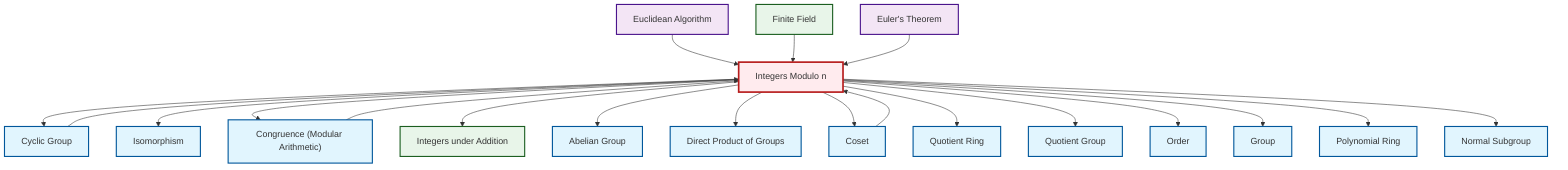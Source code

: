 graph TD
    classDef definition fill:#e1f5fe,stroke:#01579b,stroke-width:2px
    classDef theorem fill:#f3e5f5,stroke:#4a148c,stroke-width:2px
    classDef axiom fill:#fff3e0,stroke:#e65100,stroke-width:2px
    classDef example fill:#e8f5e9,stroke:#1b5e20,stroke-width:2px
    classDef current fill:#ffebee,stroke:#b71c1c,stroke-width:3px
    thm-euler["Euler's Theorem"]:::theorem
    def-quotient-ring["Quotient Ring"]:::definition
    def-isomorphism["Isomorphism"]:::definition
    def-normal-subgroup["Normal Subgroup"]:::definition
    ex-finite-field["Finite Field"]:::example
    def-cyclic-group["Cyclic Group"]:::definition
    def-order["Order"]:::definition
    def-polynomial-ring["Polynomial Ring"]:::definition
    def-direct-product["Direct Product of Groups"]:::definition
    def-coset["Coset"]:::definition
    def-quotient-group["Quotient Group"]:::definition
    thm-euclidean-algorithm["Euclidean Algorithm"]:::theorem
    def-abelian-group["Abelian Group"]:::definition
    def-group["Group"]:::definition
    def-congruence["Congruence (Modular Arithmetic)"]:::definition
    ex-quotient-integers-mod-n["Integers Modulo n"]:::example
    ex-integers-addition["Integers under Addition"]:::example
    ex-quotient-integers-mod-n --> def-cyclic-group
    thm-euclidean-algorithm --> ex-quotient-integers-mod-n
    ex-quotient-integers-mod-n --> def-isomorphism
    def-cyclic-group --> ex-quotient-integers-mod-n
    ex-quotient-integers-mod-n --> def-congruence
    ex-quotient-integers-mod-n --> ex-integers-addition
    ex-quotient-integers-mod-n --> def-abelian-group
    ex-quotient-integers-mod-n --> def-direct-product
    ex-quotient-integers-mod-n --> def-coset
    ex-quotient-integers-mod-n --> def-quotient-ring
    def-congruence --> ex-quotient-integers-mod-n
    ex-finite-field --> ex-quotient-integers-mod-n
    ex-quotient-integers-mod-n --> def-quotient-group
    def-coset --> ex-quotient-integers-mod-n
    ex-quotient-integers-mod-n --> def-order
    ex-quotient-integers-mod-n --> def-group
    ex-quotient-integers-mod-n --> def-polynomial-ring
    ex-quotient-integers-mod-n --> def-normal-subgroup
    thm-euler --> ex-quotient-integers-mod-n
    class ex-quotient-integers-mod-n current